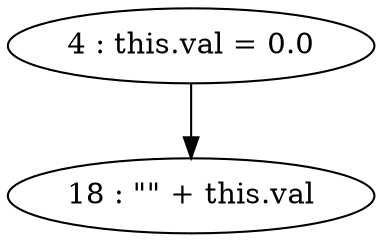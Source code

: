 digraph G {
"4 : this.val = 0.0"
"4 : this.val = 0.0" -> "18 : \"\" + this.val"
"18 : \"\" + this.val"
}